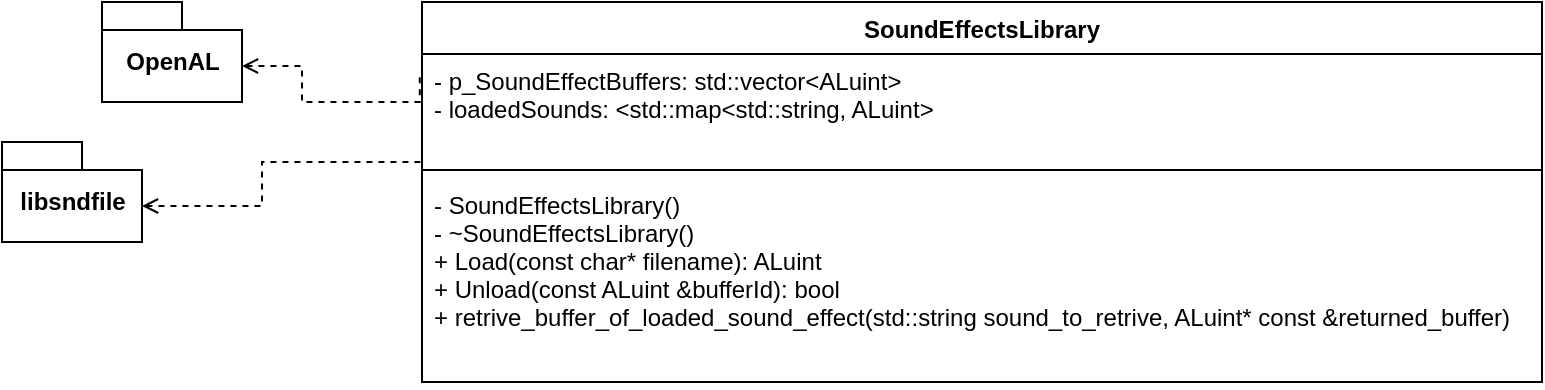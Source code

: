 <mxfile version="14.1.8" type="device"><diagram id="tg1sFvWgQwEiH1aaY3Cm" name="Page-1"><mxGraphModel dx="1086" dy="806" grid="1" gridSize="10" guides="1" tooltips="1" connect="1" arrows="1" fold="1" page="1" pageScale="1" pageWidth="827" pageHeight="1169" math="0" shadow="0"><root><mxCell id="0"/><mxCell id="1" parent="0"/><mxCell id="kjjaHRSijPLF1stp0obC-1" value="SoundEffectsLibrary" style="swimlane;fontStyle=1;align=center;verticalAlign=top;childLayout=stackLayout;horizontal=1;startSize=26;horizontalStack=0;resizeParent=1;resizeParentMax=0;resizeLast=0;collapsible=1;marginBottom=0;" parent="1" vertex="1"><mxGeometry x="280" y="10" width="560" height="190" as="geometry"/></mxCell><mxCell id="kjjaHRSijPLF1stp0obC-2" value="- p_SoundEffectBuffers: std::vector&lt;ALuint&gt;&#10;- loadedSounds: &lt;std::map&lt;std::string, ALuint&gt;" style="text;strokeColor=none;fillColor=none;align=left;verticalAlign=top;spacingLeft=4;spacingRight=4;overflow=hidden;rotatable=0;points=[[0,0.5],[1,0.5]];portConstraint=eastwest;" parent="kjjaHRSijPLF1stp0obC-1" vertex="1"><mxGeometry y="26" width="560" height="54" as="geometry"/></mxCell><mxCell id="kjjaHRSijPLF1stp0obC-3" value="" style="line;strokeWidth=1;fillColor=none;align=left;verticalAlign=middle;spacingTop=-1;spacingLeft=3;spacingRight=3;rotatable=0;labelPosition=right;points=[];portConstraint=eastwest;" parent="kjjaHRSijPLF1stp0obC-1" vertex="1"><mxGeometry y="80" width="560" height="8" as="geometry"/></mxCell><mxCell id="kjjaHRSijPLF1stp0obC-4" value="- SoundEffectsLibrary()&#10;- ~SoundEffectsLibrary()&#10;+ Load(const char* filename): ALuint&#10;+ Unload(const ALuint &amp;bufferId): bool&#10;+ retrive_buffer_of_loaded_sound_effect(std::string sound_to_retrive, ALuint* const &amp;returned_buffer)" style="text;strokeColor=none;fillColor=none;align=left;verticalAlign=top;spacingLeft=4;spacingRight=4;overflow=hidden;rotatable=0;points=[[0,0.5],[1,0.5]];portConstraint=eastwest;" parent="kjjaHRSijPLF1stp0obC-1" vertex="1"><mxGeometry y="88" width="560" height="102" as="geometry"/></mxCell><mxCell id="kjjaHRSijPLF1stp0obC-5" style="edgeStyle=orthogonalEdgeStyle;rounded=0;orthogonalLoop=1;jettySize=auto;html=1;exitX=0;exitY=0;exitDx=70;exitDy=32;exitPerimeter=0;entryX=-0.002;entryY=0.167;entryDx=0;entryDy=0;entryPerimeter=0;endArrow=none;endFill=0;dashed=1;startArrow=open;startFill=0;" parent="1" source="kjjaHRSijPLF1stp0obC-6" target="kjjaHRSijPLF1stp0obC-2" edge="1"><mxGeometry relative="1" as="geometry"><Array as="points"><mxPoint x="220" y="42"/><mxPoint x="220" y="60"/><mxPoint x="279" y="60"/></Array></mxGeometry></mxCell><mxCell id="kjjaHRSijPLF1stp0obC-6" value="OpenAL" style="shape=folder;fontStyle=1;spacingTop=10;tabWidth=40;tabHeight=14;tabPosition=left;html=1;" parent="1" vertex="1"><mxGeometry x="120" y="10" width="70" height="50" as="geometry"/></mxCell><mxCell id="kjjaHRSijPLF1stp0obC-18" style="edgeStyle=orthogonalEdgeStyle;rounded=0;orthogonalLoop=1;jettySize=auto;html=1;exitX=0;exitY=0;exitDx=70;exitDy=32;exitPerimeter=0;entryX=0;entryY=0.833;entryDx=0;entryDy=0;endArrow=none;endFill=0;startArrow=open;startFill=0;dashed=1;entryPerimeter=0;" parent="1" source="kjjaHRSijPLF1stp0obC-19" target="kjjaHRSijPLF1stp0obC-2" edge="1"><mxGeometry relative="1" as="geometry"><mxPoint x="345" y="233" as="targetPoint"/><Array as="points"><mxPoint x="200" y="112"/><mxPoint x="200" y="90"/><mxPoint x="280" y="90"/></Array></mxGeometry></mxCell><mxCell id="kjjaHRSijPLF1stp0obC-19" value="libsndfile" style="shape=folder;fontStyle=1;spacingTop=10;tabWidth=40;tabHeight=14;tabPosition=left;html=1;" parent="1" vertex="1"><mxGeometry x="70" y="80" width="70" height="50" as="geometry"/></mxCell></root></mxGraphModel></diagram></mxfile>
